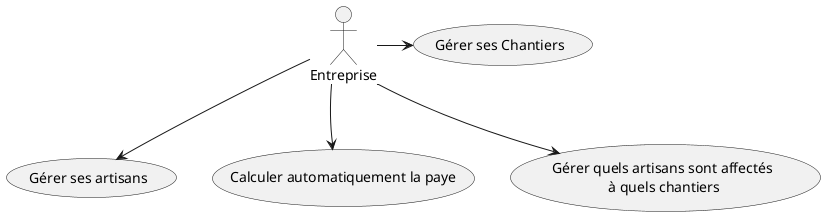 @startuml

usecase g as "Gérer ses Chantiers"
usecase c as "Gérer ses artisans"
usecase a as "Gérer quels artisans sont affectés\n à quels chantiers"
usecase af as "Calculer automatiquement la paye"


actor Entreprise 
 


'Pour aligner les 2 acteurs :
Entreprise -[hidden]-> c
Entreprise -[hidden]-> af
Entreprise -[hidden]-> a
Entreprise -> g
Entreprise -> af
Entreprise -> a
Entreprise -> c
@enduml